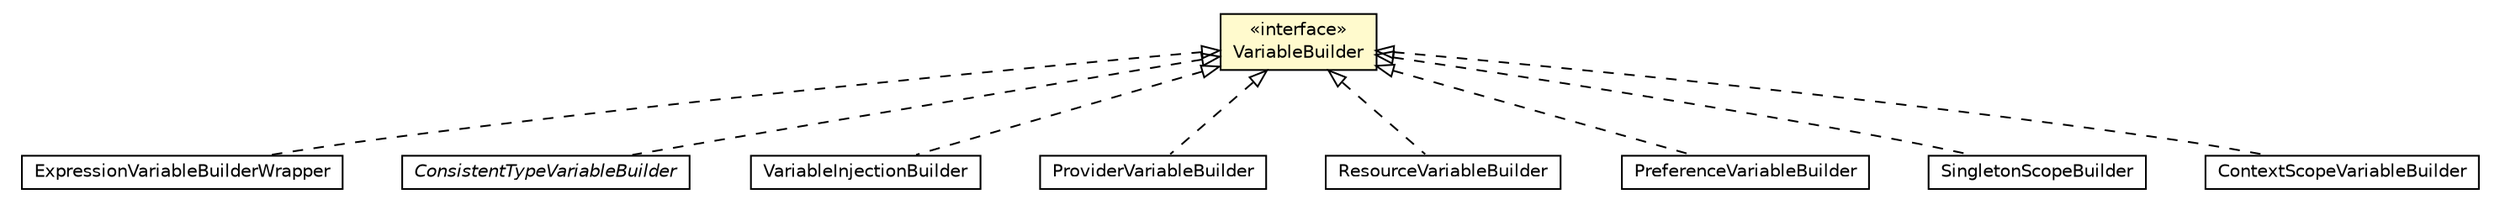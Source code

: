 #!/usr/local/bin/dot
#
# Class diagram 
# Generated by UMLGraph version 5.1 (http://www.umlgraph.org/)
#

digraph G {
	edge [fontname="Helvetica",fontsize=10,labelfontname="Helvetica",labelfontsize=10];
	node [fontname="Helvetica",fontsize=10,shape=plaintext];
	nodesep=0.25;
	ranksep=0.5;
	// org.androidtransfuse.gen.variableBuilder.ExpressionVariableBuilderWrapper
	c76154 [label=<<table title="org.androidtransfuse.gen.variableBuilder.ExpressionVariableBuilderWrapper" border="0" cellborder="1" cellspacing="0" cellpadding="2" port="p" href="./ExpressionVariableBuilderWrapper.html">
		<tr><td><table border="0" cellspacing="0" cellpadding="1">
<tr><td align="center" balign="center"> ExpressionVariableBuilderWrapper </td></tr>
		</table></td></tr>
		</table>>, fontname="Helvetica", fontcolor="black", fontsize=10.0];
	// org.androidtransfuse.gen.variableBuilder.ConsistentTypeVariableBuilder
	c76160 [label=<<table title="org.androidtransfuse.gen.variableBuilder.ConsistentTypeVariableBuilder" border="0" cellborder="1" cellspacing="0" cellpadding="2" port="p" href="./ConsistentTypeVariableBuilder.html">
		<tr><td><table border="0" cellspacing="0" cellpadding="1">
<tr><td align="center" balign="center"><font face="Helvetica-Oblique"> ConsistentTypeVariableBuilder </font></td></tr>
		</table></td></tr>
		</table>>, fontname="Helvetica", fontcolor="black", fontsize=10.0];
	// org.androidtransfuse.gen.variableBuilder.VariableInjectionBuilder
	c76170 [label=<<table title="org.androidtransfuse.gen.variableBuilder.VariableInjectionBuilder" border="0" cellborder="1" cellspacing="0" cellpadding="2" port="p" href="./VariableInjectionBuilder.html">
		<tr><td><table border="0" cellspacing="0" cellpadding="1">
<tr><td align="center" balign="center"> VariableInjectionBuilder </td></tr>
		</table></td></tr>
		</table>>, fontname="Helvetica", fontcolor="black", fontsize=10.0];
	// org.androidtransfuse.gen.variableBuilder.ProviderVariableBuilder
	c76173 [label=<<table title="org.androidtransfuse.gen.variableBuilder.ProviderVariableBuilder" border="0" cellborder="1" cellspacing="0" cellpadding="2" port="p" href="./ProviderVariableBuilder.html">
		<tr><td><table border="0" cellspacing="0" cellpadding="1">
<tr><td align="center" balign="center"> ProviderVariableBuilder </td></tr>
		</table></td></tr>
		</table>>, fontname="Helvetica", fontcolor="black", fontsize=10.0];
	// org.androidtransfuse.gen.variableBuilder.ResourceVariableBuilder
	c76177 [label=<<table title="org.androidtransfuse.gen.variableBuilder.ResourceVariableBuilder" border="0" cellborder="1" cellspacing="0" cellpadding="2" port="p" href="./ResourceVariableBuilder.html">
		<tr><td><table border="0" cellspacing="0" cellpadding="1">
<tr><td align="center" balign="center"> ResourceVariableBuilder </td></tr>
		</table></td></tr>
		</table>>, fontname="Helvetica", fontcolor="black", fontsize=10.0];
	// org.androidtransfuse.gen.variableBuilder.VariableBuilder
	c76178 [label=<<table title="org.androidtransfuse.gen.variableBuilder.VariableBuilder" border="0" cellborder="1" cellspacing="0" cellpadding="2" port="p" bgcolor="lemonChiffon" href="./VariableBuilder.html">
		<tr><td><table border="0" cellspacing="0" cellpadding="1">
<tr><td align="center" balign="center"> &#171;interface&#187; </td></tr>
<tr><td align="center" balign="center"> VariableBuilder </td></tr>
		</table></td></tr>
		</table>>, fontname="Helvetica", fontcolor="black", fontsize=10.0];
	// org.androidtransfuse.gen.variableBuilder.PreferenceVariableBuilder
	c76188 [label=<<table title="org.androidtransfuse.gen.variableBuilder.PreferenceVariableBuilder" border="0" cellborder="1" cellspacing="0" cellpadding="2" port="p" href="./PreferenceVariableBuilder.html">
		<tr><td><table border="0" cellspacing="0" cellpadding="1">
<tr><td align="center" balign="center"> PreferenceVariableBuilder </td></tr>
		</table></td></tr>
		</table>>, fontname="Helvetica", fontcolor="black", fontsize=10.0];
	// org.androidtransfuse.gen.scopeBuilder.SingletonScopeBuilder
	c76230 [label=<<table title="org.androidtransfuse.gen.scopeBuilder.SingletonScopeBuilder" border="0" cellborder="1" cellspacing="0" cellpadding="2" port="p" href="../scopeBuilder/SingletonScopeBuilder.html">
		<tr><td><table border="0" cellspacing="0" cellpadding="1">
<tr><td align="center" balign="center"> SingletonScopeBuilder </td></tr>
		</table></td></tr>
		</table>>, fontname="Helvetica", fontcolor="black", fontsize=10.0];
	// org.androidtransfuse.gen.scopeBuilder.ContextScopeVariableBuilder
	c76231 [label=<<table title="org.androidtransfuse.gen.scopeBuilder.ContextScopeVariableBuilder" border="0" cellborder="1" cellspacing="0" cellpadding="2" port="p" href="../scopeBuilder/ContextScopeVariableBuilder.html">
		<tr><td><table border="0" cellspacing="0" cellpadding="1">
<tr><td align="center" balign="center"> ContextScopeVariableBuilder </td></tr>
		</table></td></tr>
		</table>>, fontname="Helvetica", fontcolor="black", fontsize=10.0];
	//org.androidtransfuse.gen.variableBuilder.ExpressionVariableBuilderWrapper implements org.androidtransfuse.gen.variableBuilder.VariableBuilder
	c76178:p -> c76154:p [dir=back,arrowtail=empty,style=dashed];
	//org.androidtransfuse.gen.variableBuilder.ConsistentTypeVariableBuilder implements org.androidtransfuse.gen.variableBuilder.VariableBuilder
	c76178:p -> c76160:p [dir=back,arrowtail=empty,style=dashed];
	//org.androidtransfuse.gen.variableBuilder.VariableInjectionBuilder implements org.androidtransfuse.gen.variableBuilder.VariableBuilder
	c76178:p -> c76170:p [dir=back,arrowtail=empty,style=dashed];
	//org.androidtransfuse.gen.variableBuilder.ProviderVariableBuilder implements org.androidtransfuse.gen.variableBuilder.VariableBuilder
	c76178:p -> c76173:p [dir=back,arrowtail=empty,style=dashed];
	//org.androidtransfuse.gen.variableBuilder.ResourceVariableBuilder implements org.androidtransfuse.gen.variableBuilder.VariableBuilder
	c76178:p -> c76177:p [dir=back,arrowtail=empty,style=dashed];
	//org.androidtransfuse.gen.variableBuilder.PreferenceVariableBuilder implements org.androidtransfuse.gen.variableBuilder.VariableBuilder
	c76178:p -> c76188:p [dir=back,arrowtail=empty,style=dashed];
	//org.androidtransfuse.gen.scopeBuilder.SingletonScopeBuilder implements org.androidtransfuse.gen.variableBuilder.VariableBuilder
	c76178:p -> c76230:p [dir=back,arrowtail=empty,style=dashed];
	//org.androidtransfuse.gen.scopeBuilder.ContextScopeVariableBuilder implements org.androidtransfuse.gen.variableBuilder.VariableBuilder
	c76178:p -> c76231:p [dir=back,arrowtail=empty,style=dashed];
}

